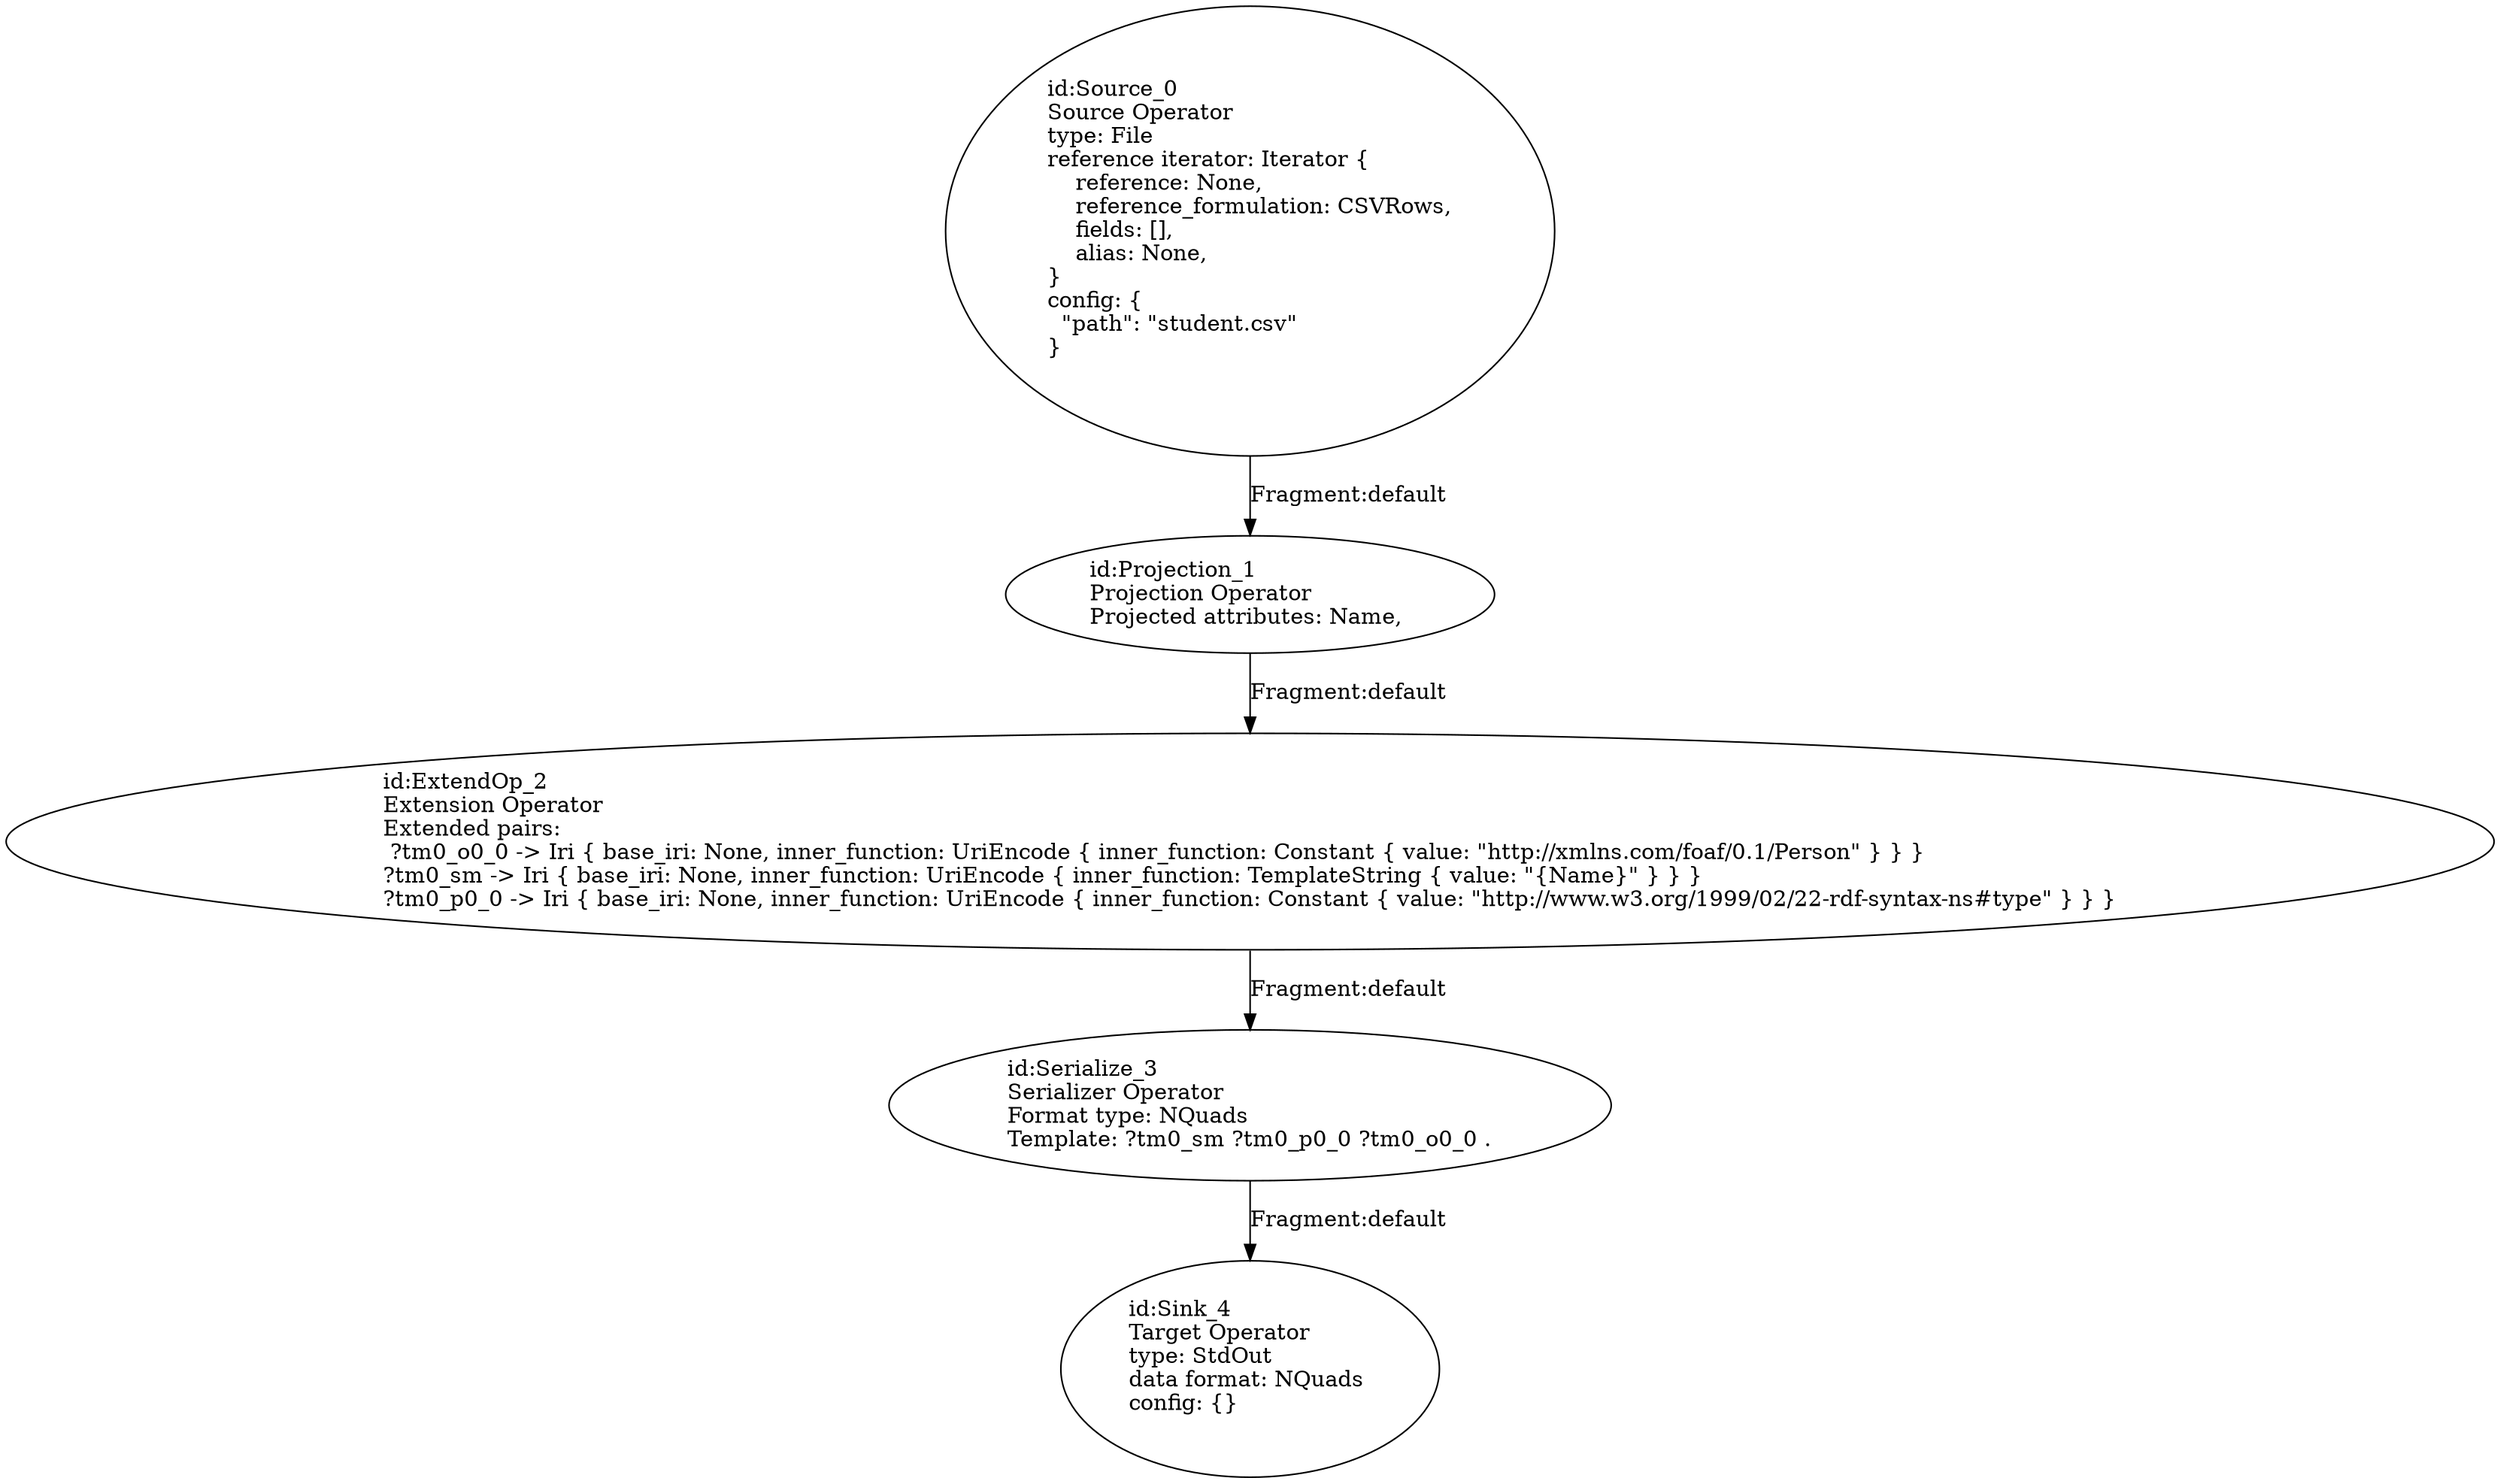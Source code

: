 digraph {
    0 [ label = "id:Source_0 \lSource Operator\ltype: File \lreference iterator: Iterator {\l    reference: None,\l    reference_formulation: CSVRows,\l    fields: [],\l    alias: None,\l} \lconfig: {\l  \"path\": \"student.csv\"\l}\l             " ]
    1 [ label = "id:Projection_1 \lProjection Operator\lProjected attributes: Name, " ]
    2 [ label = "id:ExtendOp_2 \lExtension Operator\lExtended pairs: \l ?tm0_o0_0 -> Iri { base_iri: None, inner_function: UriEncode { inner_function: Constant { value: \"http://xmlns.com/foaf/0.1/Person\" } } }\l?tm0_sm -> Iri { base_iri: None, inner_function: UriEncode { inner_function: TemplateString { value: \"{Name}\" } } }\l?tm0_p0_0 -> Iri { base_iri: None, inner_function: UriEncode { inner_function: Constant { value: \"http://www.w3.org/1999/02/22-rdf-syntax-ns#type\" } } }" ]
    3 [ label = "id:Serialize_3 \lSerializer Operator\lFormat type: NQuads\lTemplate: ?tm0_sm ?tm0_p0_0 ?tm0_o0_0 ." ]
    4 [ label = "id:Sink_4 \lTarget Operator\ltype: StdOut \ldata format: NQuads \lconfig: {}\l             " ]
    0 -> 1 [ label = "Fragment:default" ]
    1 -> 2 [ label = "Fragment:default" ]
    2 -> 3 [ label = "Fragment:default" ]
    3 -> 4 [ label = "Fragment:default" ]
}
